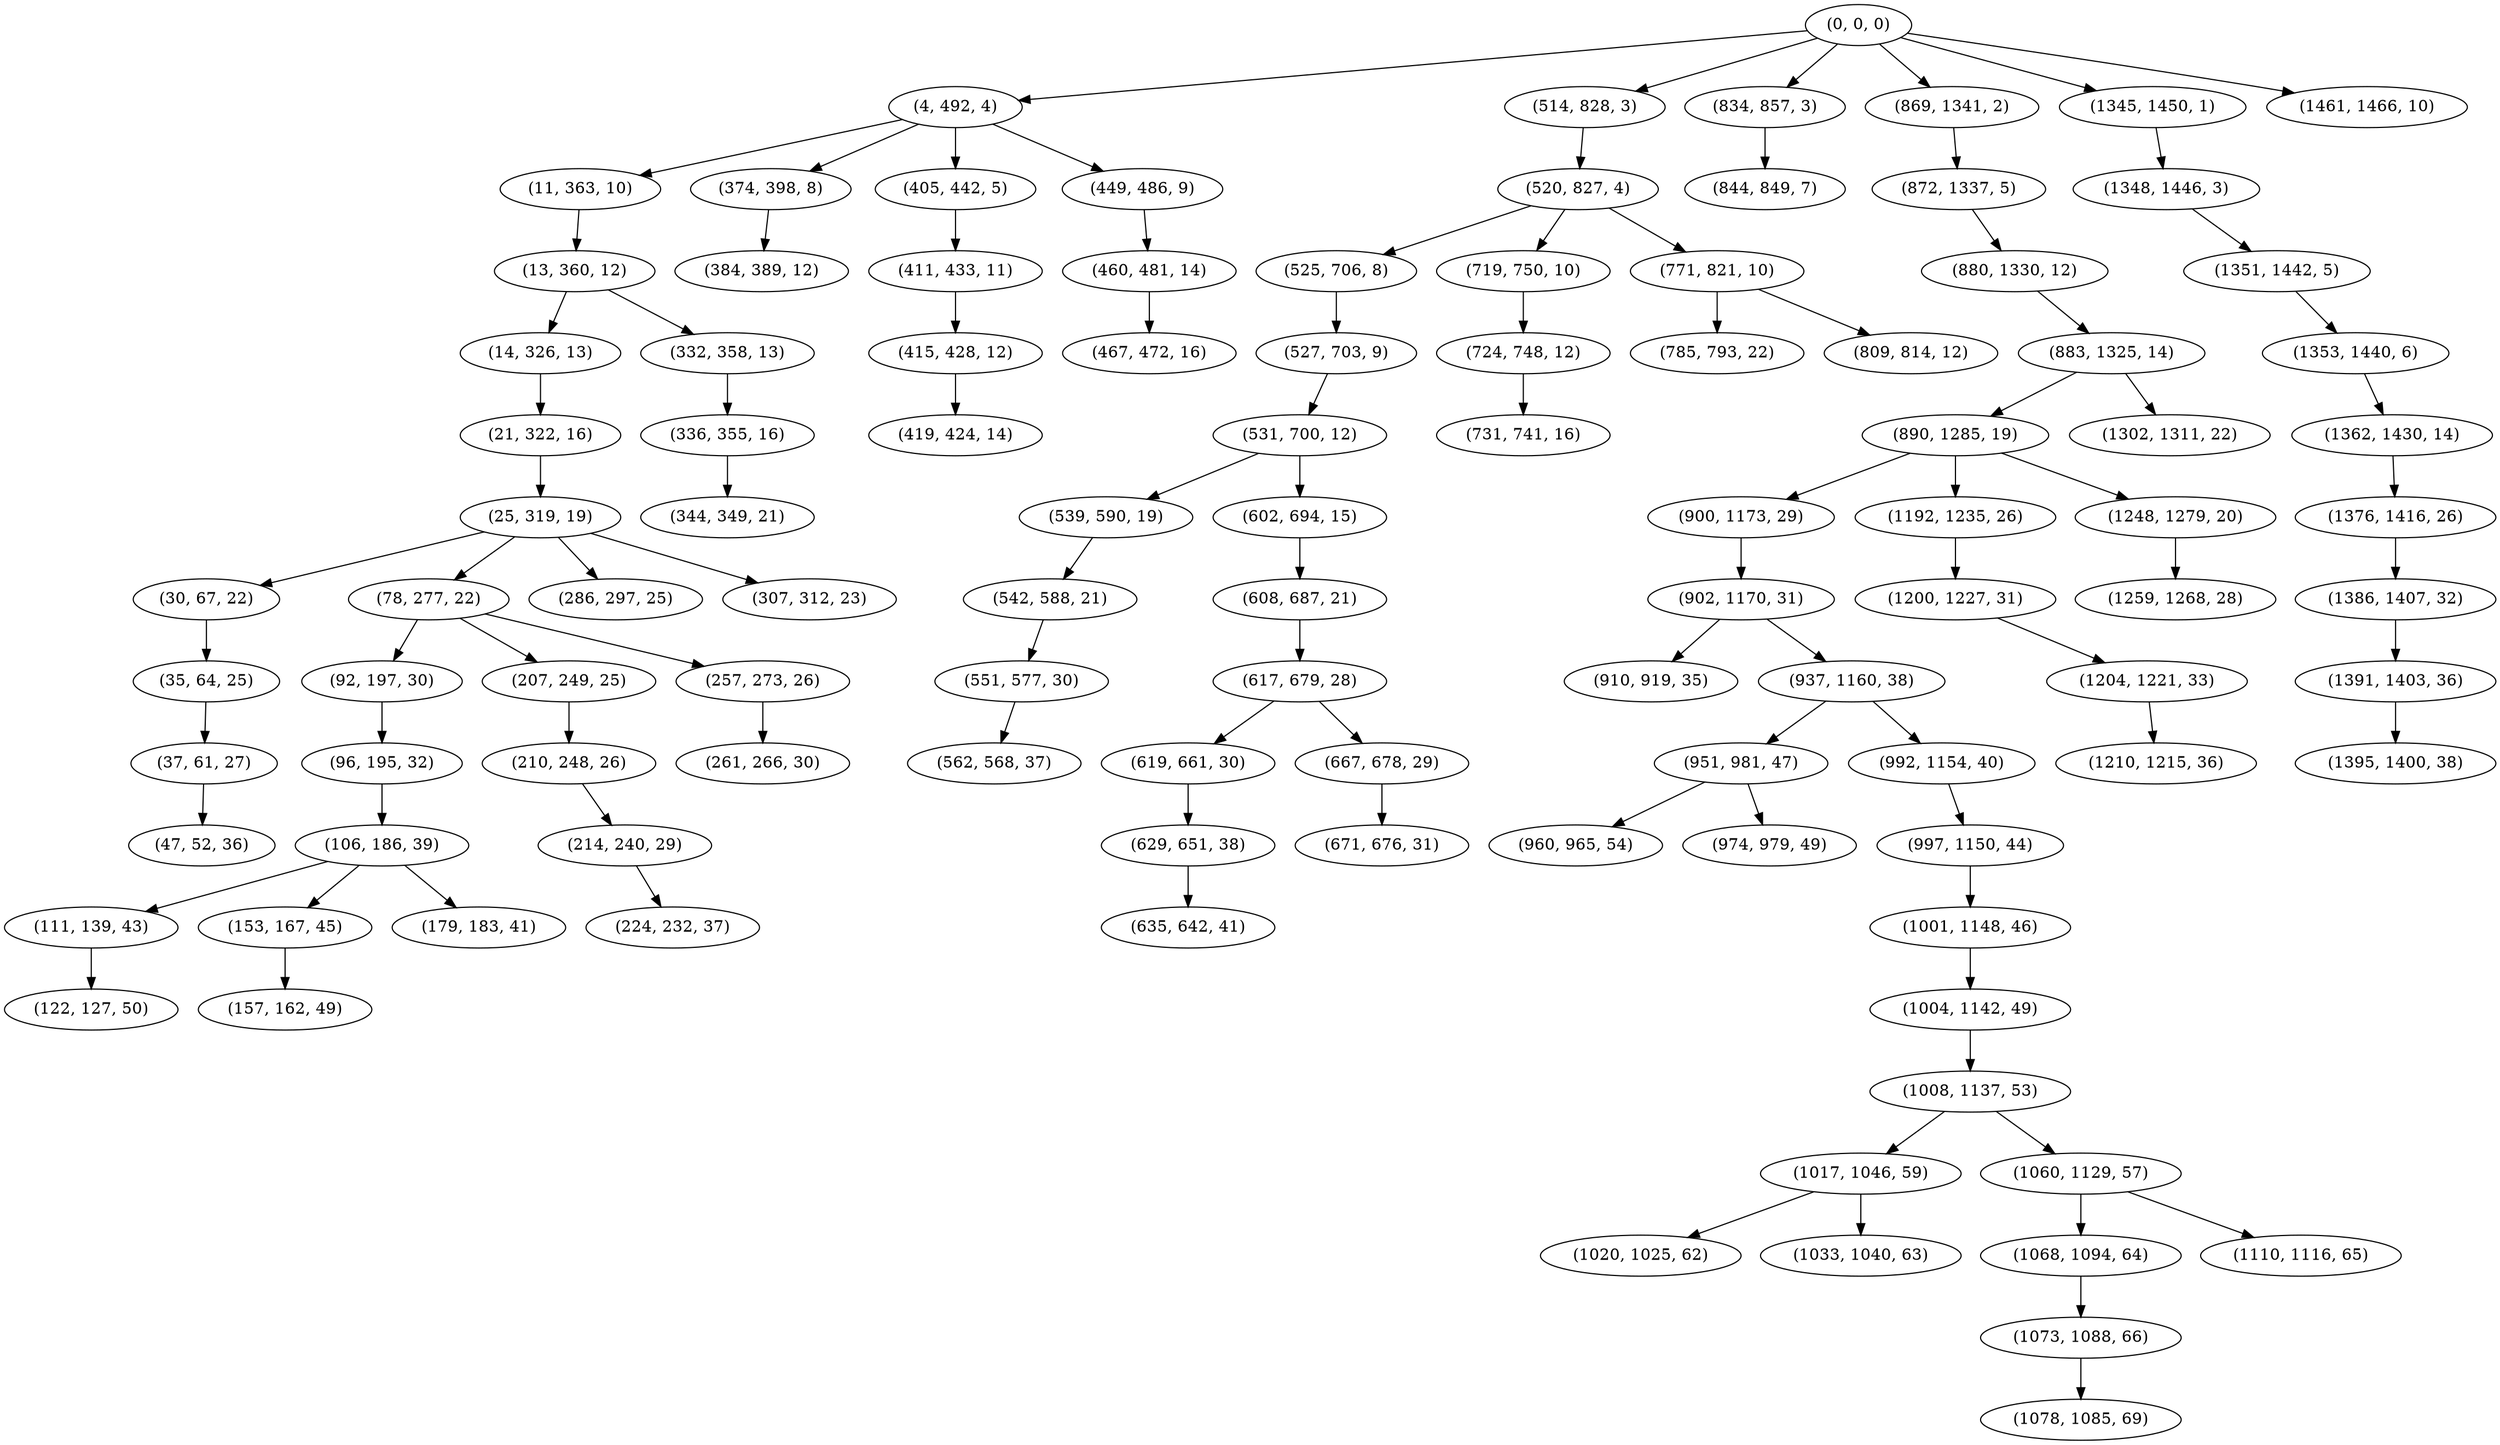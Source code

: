 digraph tree {
    "(0, 0, 0)";
    "(4, 492, 4)";
    "(11, 363, 10)";
    "(13, 360, 12)";
    "(14, 326, 13)";
    "(21, 322, 16)";
    "(25, 319, 19)";
    "(30, 67, 22)";
    "(35, 64, 25)";
    "(37, 61, 27)";
    "(47, 52, 36)";
    "(78, 277, 22)";
    "(92, 197, 30)";
    "(96, 195, 32)";
    "(106, 186, 39)";
    "(111, 139, 43)";
    "(122, 127, 50)";
    "(153, 167, 45)";
    "(157, 162, 49)";
    "(179, 183, 41)";
    "(207, 249, 25)";
    "(210, 248, 26)";
    "(214, 240, 29)";
    "(224, 232, 37)";
    "(257, 273, 26)";
    "(261, 266, 30)";
    "(286, 297, 25)";
    "(307, 312, 23)";
    "(332, 358, 13)";
    "(336, 355, 16)";
    "(344, 349, 21)";
    "(374, 398, 8)";
    "(384, 389, 12)";
    "(405, 442, 5)";
    "(411, 433, 11)";
    "(415, 428, 12)";
    "(419, 424, 14)";
    "(449, 486, 9)";
    "(460, 481, 14)";
    "(467, 472, 16)";
    "(514, 828, 3)";
    "(520, 827, 4)";
    "(525, 706, 8)";
    "(527, 703, 9)";
    "(531, 700, 12)";
    "(539, 590, 19)";
    "(542, 588, 21)";
    "(551, 577, 30)";
    "(562, 568, 37)";
    "(602, 694, 15)";
    "(608, 687, 21)";
    "(617, 679, 28)";
    "(619, 661, 30)";
    "(629, 651, 38)";
    "(635, 642, 41)";
    "(667, 678, 29)";
    "(671, 676, 31)";
    "(719, 750, 10)";
    "(724, 748, 12)";
    "(731, 741, 16)";
    "(771, 821, 10)";
    "(785, 793, 22)";
    "(809, 814, 12)";
    "(834, 857, 3)";
    "(844, 849, 7)";
    "(869, 1341, 2)";
    "(872, 1337, 5)";
    "(880, 1330, 12)";
    "(883, 1325, 14)";
    "(890, 1285, 19)";
    "(900, 1173, 29)";
    "(902, 1170, 31)";
    "(910, 919, 35)";
    "(937, 1160, 38)";
    "(951, 981, 47)";
    "(960, 965, 54)";
    "(974, 979, 49)";
    "(992, 1154, 40)";
    "(997, 1150, 44)";
    "(1001, 1148, 46)";
    "(1004, 1142, 49)";
    "(1008, 1137, 53)";
    "(1017, 1046, 59)";
    "(1020, 1025, 62)";
    "(1033, 1040, 63)";
    "(1060, 1129, 57)";
    "(1068, 1094, 64)";
    "(1073, 1088, 66)";
    "(1078, 1085, 69)";
    "(1110, 1116, 65)";
    "(1192, 1235, 26)";
    "(1200, 1227, 31)";
    "(1204, 1221, 33)";
    "(1210, 1215, 36)";
    "(1248, 1279, 20)";
    "(1259, 1268, 28)";
    "(1302, 1311, 22)";
    "(1345, 1450, 1)";
    "(1348, 1446, 3)";
    "(1351, 1442, 5)";
    "(1353, 1440, 6)";
    "(1362, 1430, 14)";
    "(1376, 1416, 26)";
    "(1386, 1407, 32)";
    "(1391, 1403, 36)";
    "(1395, 1400, 38)";
    "(1461, 1466, 10)";
    "(0, 0, 0)" -> "(4, 492, 4)";
    "(0, 0, 0)" -> "(514, 828, 3)";
    "(0, 0, 0)" -> "(834, 857, 3)";
    "(0, 0, 0)" -> "(869, 1341, 2)";
    "(0, 0, 0)" -> "(1345, 1450, 1)";
    "(0, 0, 0)" -> "(1461, 1466, 10)";
    "(4, 492, 4)" -> "(11, 363, 10)";
    "(4, 492, 4)" -> "(374, 398, 8)";
    "(4, 492, 4)" -> "(405, 442, 5)";
    "(4, 492, 4)" -> "(449, 486, 9)";
    "(11, 363, 10)" -> "(13, 360, 12)";
    "(13, 360, 12)" -> "(14, 326, 13)";
    "(13, 360, 12)" -> "(332, 358, 13)";
    "(14, 326, 13)" -> "(21, 322, 16)";
    "(21, 322, 16)" -> "(25, 319, 19)";
    "(25, 319, 19)" -> "(30, 67, 22)";
    "(25, 319, 19)" -> "(78, 277, 22)";
    "(25, 319, 19)" -> "(286, 297, 25)";
    "(25, 319, 19)" -> "(307, 312, 23)";
    "(30, 67, 22)" -> "(35, 64, 25)";
    "(35, 64, 25)" -> "(37, 61, 27)";
    "(37, 61, 27)" -> "(47, 52, 36)";
    "(78, 277, 22)" -> "(92, 197, 30)";
    "(78, 277, 22)" -> "(207, 249, 25)";
    "(78, 277, 22)" -> "(257, 273, 26)";
    "(92, 197, 30)" -> "(96, 195, 32)";
    "(96, 195, 32)" -> "(106, 186, 39)";
    "(106, 186, 39)" -> "(111, 139, 43)";
    "(106, 186, 39)" -> "(153, 167, 45)";
    "(106, 186, 39)" -> "(179, 183, 41)";
    "(111, 139, 43)" -> "(122, 127, 50)";
    "(153, 167, 45)" -> "(157, 162, 49)";
    "(207, 249, 25)" -> "(210, 248, 26)";
    "(210, 248, 26)" -> "(214, 240, 29)";
    "(214, 240, 29)" -> "(224, 232, 37)";
    "(257, 273, 26)" -> "(261, 266, 30)";
    "(332, 358, 13)" -> "(336, 355, 16)";
    "(336, 355, 16)" -> "(344, 349, 21)";
    "(374, 398, 8)" -> "(384, 389, 12)";
    "(405, 442, 5)" -> "(411, 433, 11)";
    "(411, 433, 11)" -> "(415, 428, 12)";
    "(415, 428, 12)" -> "(419, 424, 14)";
    "(449, 486, 9)" -> "(460, 481, 14)";
    "(460, 481, 14)" -> "(467, 472, 16)";
    "(514, 828, 3)" -> "(520, 827, 4)";
    "(520, 827, 4)" -> "(525, 706, 8)";
    "(520, 827, 4)" -> "(719, 750, 10)";
    "(520, 827, 4)" -> "(771, 821, 10)";
    "(525, 706, 8)" -> "(527, 703, 9)";
    "(527, 703, 9)" -> "(531, 700, 12)";
    "(531, 700, 12)" -> "(539, 590, 19)";
    "(531, 700, 12)" -> "(602, 694, 15)";
    "(539, 590, 19)" -> "(542, 588, 21)";
    "(542, 588, 21)" -> "(551, 577, 30)";
    "(551, 577, 30)" -> "(562, 568, 37)";
    "(602, 694, 15)" -> "(608, 687, 21)";
    "(608, 687, 21)" -> "(617, 679, 28)";
    "(617, 679, 28)" -> "(619, 661, 30)";
    "(617, 679, 28)" -> "(667, 678, 29)";
    "(619, 661, 30)" -> "(629, 651, 38)";
    "(629, 651, 38)" -> "(635, 642, 41)";
    "(667, 678, 29)" -> "(671, 676, 31)";
    "(719, 750, 10)" -> "(724, 748, 12)";
    "(724, 748, 12)" -> "(731, 741, 16)";
    "(771, 821, 10)" -> "(785, 793, 22)";
    "(771, 821, 10)" -> "(809, 814, 12)";
    "(834, 857, 3)" -> "(844, 849, 7)";
    "(869, 1341, 2)" -> "(872, 1337, 5)";
    "(872, 1337, 5)" -> "(880, 1330, 12)";
    "(880, 1330, 12)" -> "(883, 1325, 14)";
    "(883, 1325, 14)" -> "(890, 1285, 19)";
    "(883, 1325, 14)" -> "(1302, 1311, 22)";
    "(890, 1285, 19)" -> "(900, 1173, 29)";
    "(890, 1285, 19)" -> "(1192, 1235, 26)";
    "(890, 1285, 19)" -> "(1248, 1279, 20)";
    "(900, 1173, 29)" -> "(902, 1170, 31)";
    "(902, 1170, 31)" -> "(910, 919, 35)";
    "(902, 1170, 31)" -> "(937, 1160, 38)";
    "(937, 1160, 38)" -> "(951, 981, 47)";
    "(937, 1160, 38)" -> "(992, 1154, 40)";
    "(951, 981, 47)" -> "(960, 965, 54)";
    "(951, 981, 47)" -> "(974, 979, 49)";
    "(992, 1154, 40)" -> "(997, 1150, 44)";
    "(997, 1150, 44)" -> "(1001, 1148, 46)";
    "(1001, 1148, 46)" -> "(1004, 1142, 49)";
    "(1004, 1142, 49)" -> "(1008, 1137, 53)";
    "(1008, 1137, 53)" -> "(1017, 1046, 59)";
    "(1008, 1137, 53)" -> "(1060, 1129, 57)";
    "(1017, 1046, 59)" -> "(1020, 1025, 62)";
    "(1017, 1046, 59)" -> "(1033, 1040, 63)";
    "(1060, 1129, 57)" -> "(1068, 1094, 64)";
    "(1060, 1129, 57)" -> "(1110, 1116, 65)";
    "(1068, 1094, 64)" -> "(1073, 1088, 66)";
    "(1073, 1088, 66)" -> "(1078, 1085, 69)";
    "(1192, 1235, 26)" -> "(1200, 1227, 31)";
    "(1200, 1227, 31)" -> "(1204, 1221, 33)";
    "(1204, 1221, 33)" -> "(1210, 1215, 36)";
    "(1248, 1279, 20)" -> "(1259, 1268, 28)";
    "(1345, 1450, 1)" -> "(1348, 1446, 3)";
    "(1348, 1446, 3)" -> "(1351, 1442, 5)";
    "(1351, 1442, 5)" -> "(1353, 1440, 6)";
    "(1353, 1440, 6)" -> "(1362, 1430, 14)";
    "(1362, 1430, 14)" -> "(1376, 1416, 26)";
    "(1376, 1416, 26)" -> "(1386, 1407, 32)";
    "(1386, 1407, 32)" -> "(1391, 1403, 36)";
    "(1391, 1403, 36)" -> "(1395, 1400, 38)";
}
